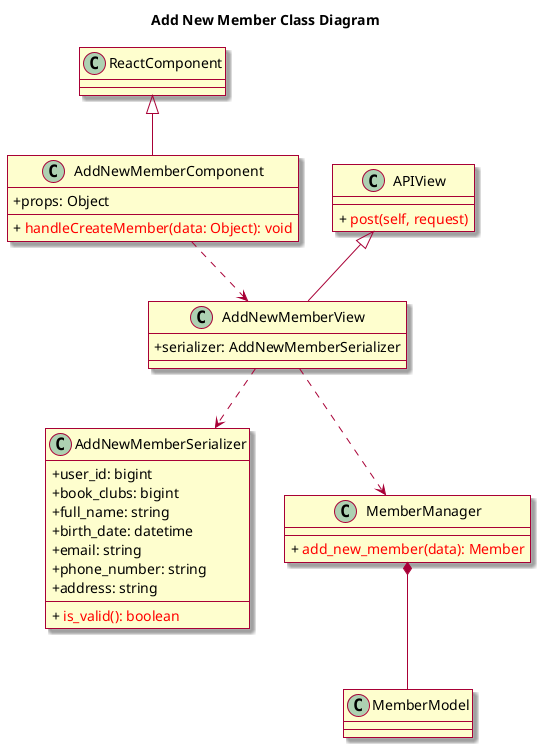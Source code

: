 @startuml
skin rose
skinparam classAttributeIconSize 0

title Add New Member Class Diagram
class ReactComponent

class AddNewMemberComponent {
	+ props: Object
	+ {method} <color:red> handleCreateMember(data: Object): void
}

class AddNewMemberView {
	+ serializer: AddNewMemberSerializer
}

class APIView {
	+ {method} <color:red> post(self, request)
}

class AddNewMemberSerializer {
	  + user_id: bigint
    + book_clubs: bigint
    + full_name: string
    + birth_date: datetime 
    + email: string
    + phone_number: string
    + address: string
	+ {method} <color:red> is_valid(): boolean
}

class MemberManager {
  + {method} <color:red> add_new_member(data): Member
}

class MemberModel {
}

ReactComponent <|-- AddNewMemberComponent
APIView <|-- AddNewMemberView
AddNewMemberComponent ..> AddNewMemberView
AddNewMemberView ..> AddNewMemberSerializer
AddNewMemberView ..> MemberManager
MemberManager *-- MemberModel

@enduml
